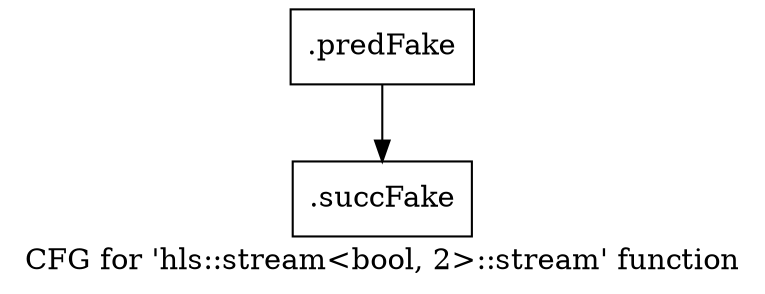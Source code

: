 digraph "CFG for 'hls::stream\<bool, 2\>::stream' function" {
	label="CFG for 'hls::stream\<bool, 2\>::stream' function";

	Node0x5bd4d30 [shape=record,filename="",linenumber="",label="{.predFake}"];
	Node0x5bd4d30 -> Node0x6136db0[ callList="" memoryops="" filename="/mnt/xilinx/Vitis_HLS/2021.2/include/hls_stream_thread_unsafe.h" execusionnum="2"];
	Node0x6136db0 [shape=record,filename="/mnt/xilinx/Vitis_HLS/2021.2/include/hls_stream_thread_unsafe.h",linenumber="422",label="{.succFake}"];
}
